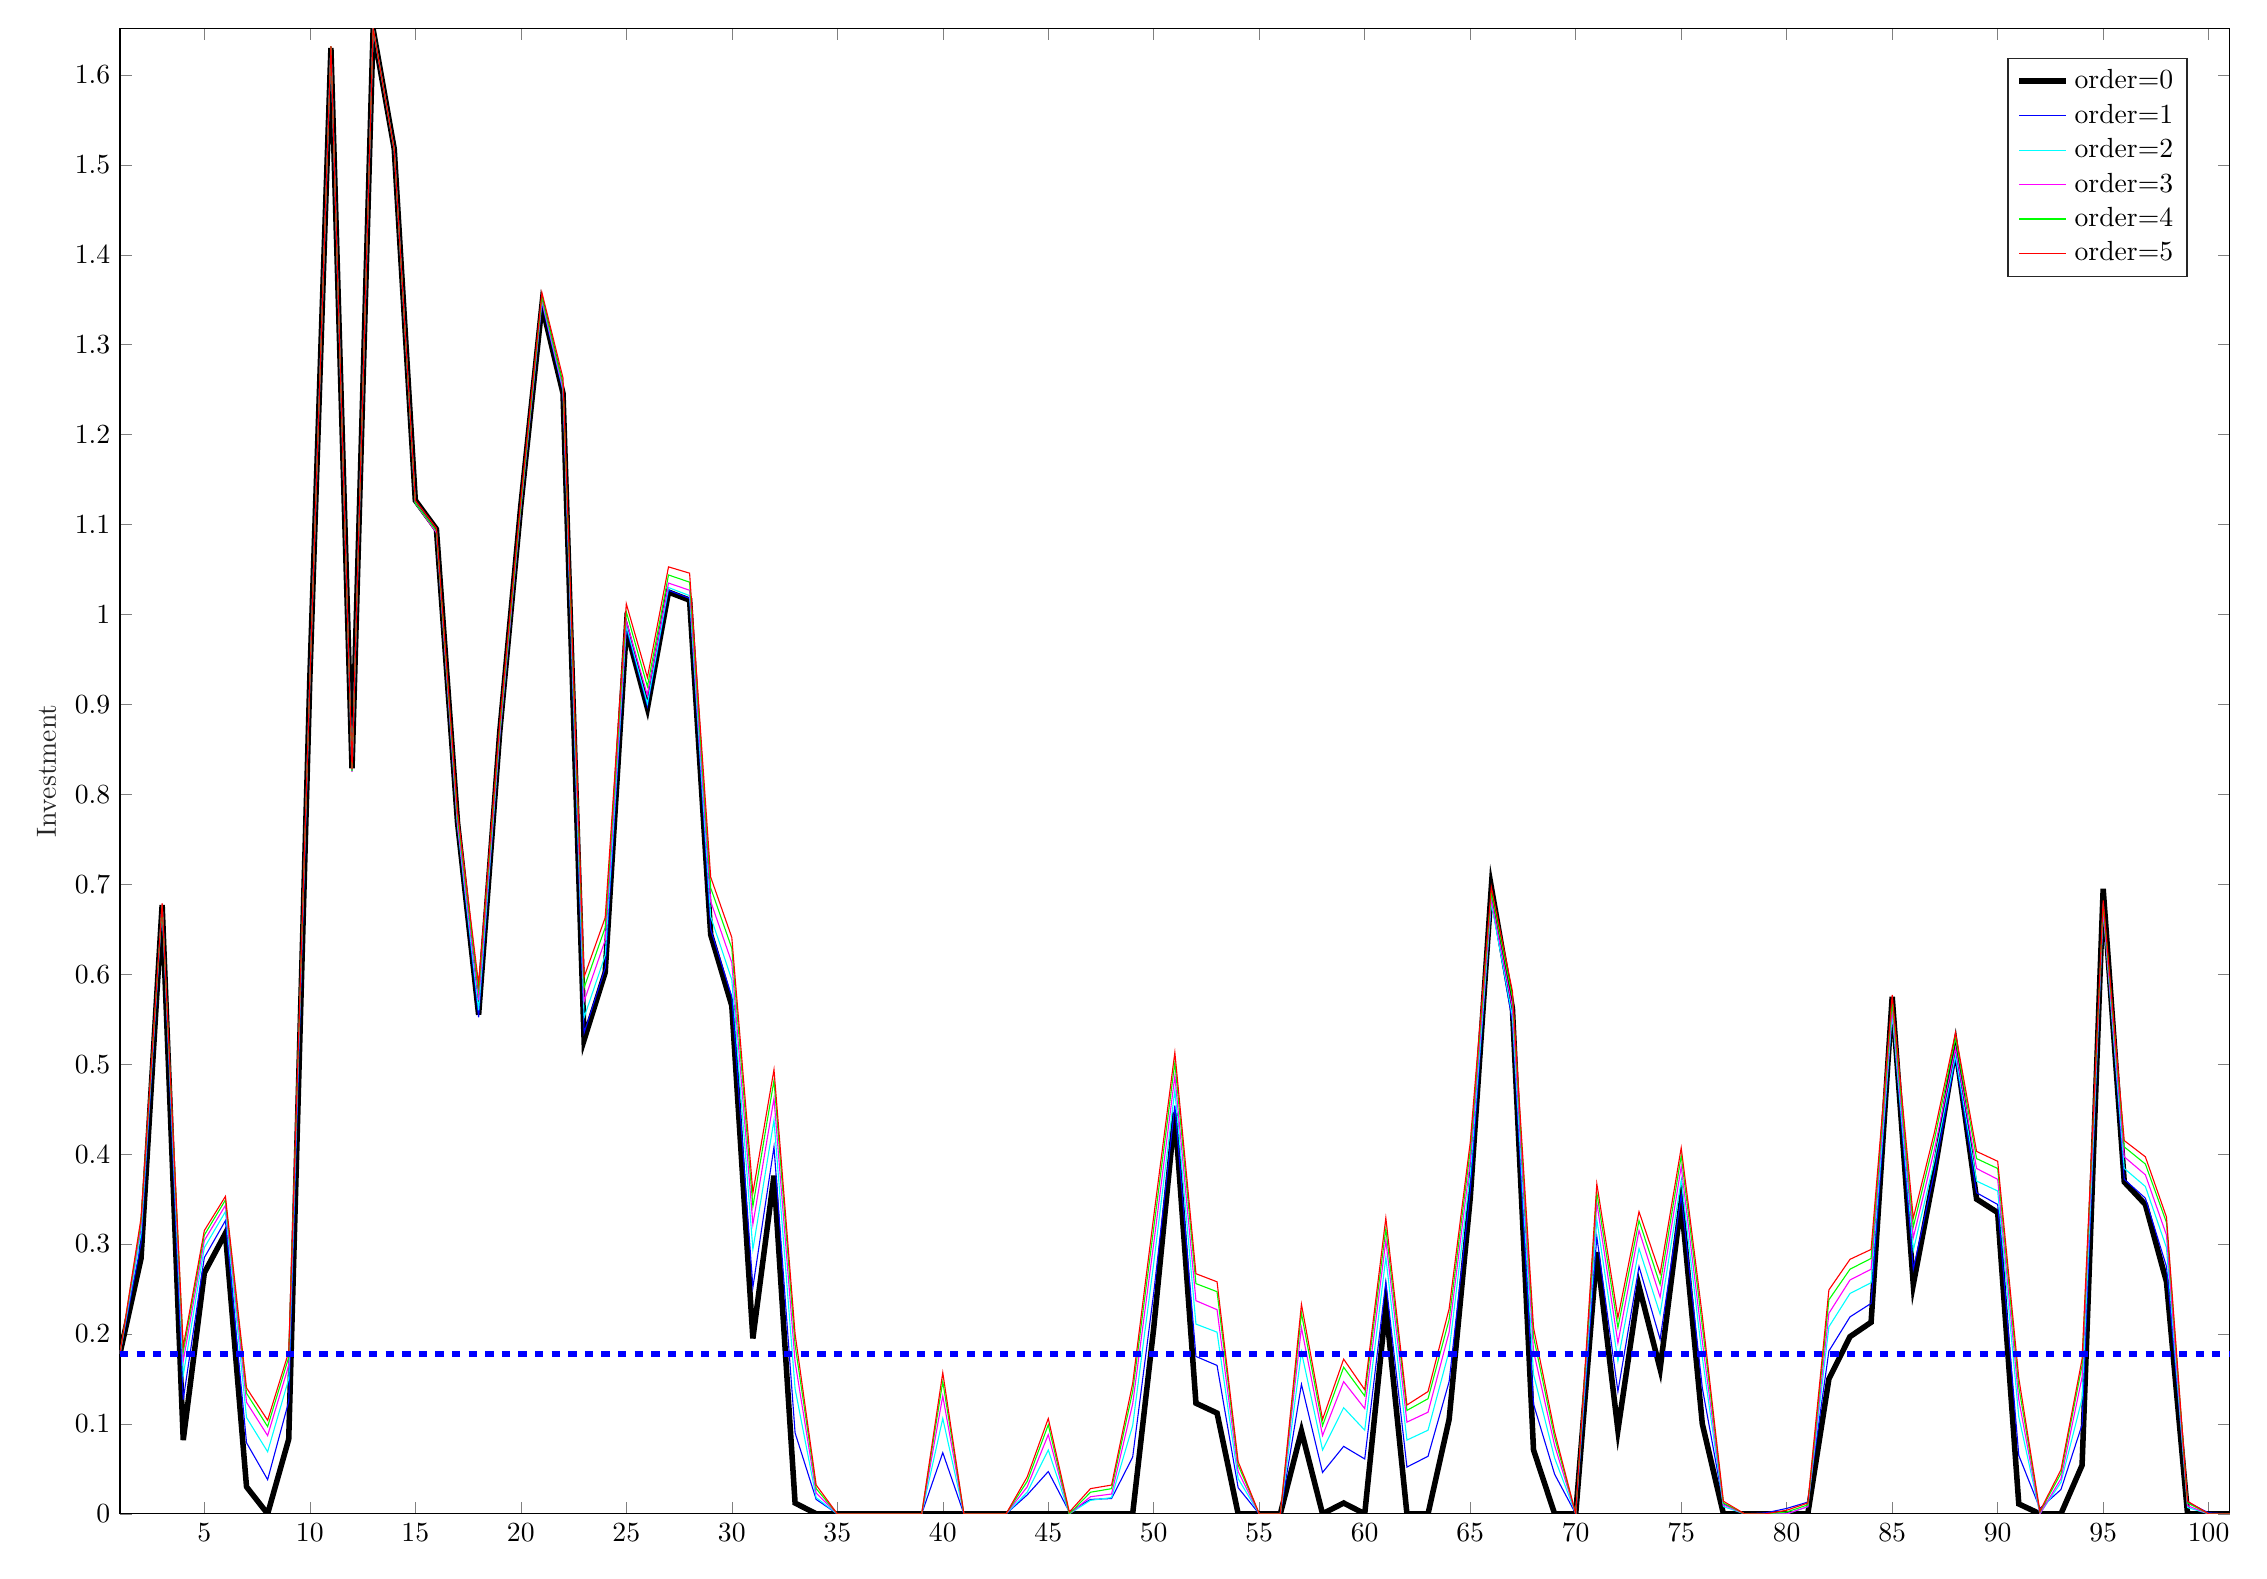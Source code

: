 % This file was created by matlab2tikz.
%
%The latest updates can be retrieved from
%  http://www.mathworks.com/matlabcentral/fileexchange/22022-matlab2tikz-matlab2tikz
%where you can also make suggestions and rate matlab2tikz.
%
\definecolor{mycolor1}{rgb}{0.0,1.0,1.0}%
\definecolor{mycolor2}{rgb}{1.0,0.0,1.0}%
%
\begin{tikzpicture}

\begin{axis}[%
width=10.549in,
height=7.428in,
at={(1.769in,1.003in)},
scale only axis,
xmin=1,
xmax=101,
ymin=0,
ymax=1.652,
ylabel style={font=\color{white!15!black}},
ylabel={Investment},
axis background/.style={fill=white},
legend style={legend cell align=left, align=left, draw=white!15!black}
]
\addplot [color=black, line width=2.0pt]
  table[row sep=crcr]{%
1	0.178\\
2	0.284\\
3	0.677\\
4	0.082\\
5	0.268\\
6	0.312\\
7	0.03\\
8	0\\
9	0.083\\
10	0.929\\
11	1.63\\
12	0.829\\
13	1.651\\
14	1.518\\
15	1.127\\
16	1.095\\
17	0.769\\
18	0.555\\
19	0.869\\
20	1.121\\
21	1.344\\
22	1.246\\
23	0.527\\
24	0.602\\
25	0.984\\
26	0.896\\
27	1.025\\
28	1.016\\
29	0.644\\
30	0.565\\
31	0.195\\
32	0.376\\
33	0.012\\
34	0\\
35	0\\
36	0\\
37	0\\
38	0\\
39	0\\
40	0\\
41	0\\
42	0\\
43	0\\
44	0\\
45	0\\
46	0\\
47	0\\
48	0\\
49	0\\
50	0.207\\
51	0.446\\
52	0.123\\
53	0.112\\
54	0\\
55	0\\
56	0\\
57	0.092\\
58	0\\
59	0.012\\
60	0\\
61	0.231\\
62	0\\
63	0\\
64	0.105\\
65	0.351\\
66	0.697\\
67	0.562\\
68	0.071\\
69	0\\
70	0\\
71	0.291\\
72	0.093\\
73	0.253\\
74	0.161\\
75	0.347\\
76	0.1\\
77	0\\
78	0\\
79	0\\
80	0\\
81	0\\
82	0.15\\
83	0.197\\
84	0.213\\
85	0.575\\
86	0.255\\
87	0.379\\
88	0.52\\
89	0.35\\
90	0.335\\
91	0.011\\
92	0\\
93	0\\
94	0.054\\
95	0.695\\
96	0.369\\
97	0.344\\
98	0.258\\
99	0\\
100	0\\
101	0\\
};
\addlegendentry{order=0}

\addplot [color=blue]
  table[row sep=crcr]{%
1	0.178\\
2	0.301\\
3	0.677\\
4	0.127\\
5	0.285\\
6	0.326\\
7	0.079\\
8	0.038\\
9	0.125\\
10	0.928\\
11	1.631\\
12	0.827\\
13	1.651\\
14	1.517\\
15	1.125\\
16	1.093\\
17	0.766\\
18	0.552\\
19	0.867\\
20	1.12\\
21	1.346\\
22	1.248\\
23	0.535\\
24	0.607\\
25	0.985\\
26	0.898\\
27	1.027\\
28	1.018\\
29	0.65\\
30	0.575\\
31	0.252\\
32	0.408\\
33	0.09\\
34	0.016\\
35	0\\
36	0\\
37	0\\
38	0\\
39	0\\
40	0.068\\
41	0\\
42	0\\
43	0\\
44	0.021\\
45	0.047\\
46	0.002\\
47	0.016\\
48	0.017\\
49	0.063\\
50	0.246\\
51	0.454\\
52	0.175\\
53	0.165\\
54	0.029\\
55	0\\
56	0\\
57	0.144\\
58	0.046\\
59	0.075\\
60	0.061\\
61	0.258\\
62	0.052\\
63	0.064\\
64	0.147\\
65	0.359\\
66	0.684\\
67	0.547\\
68	0.122\\
69	0.044\\
70	0\\
71	0.308\\
72	0.136\\
73	0.275\\
74	0.194\\
75	0.354\\
76	0.14\\
77	0.011\\
78	0\\
79	0.001\\
80	0.006\\
81	0.013\\
82	0.181\\
83	0.219\\
84	0.234\\
85	0.559\\
86	0.272\\
87	0.38\\
88	0.507\\
89	0.357\\
90	0.344\\
91	0.065\\
92	0.006\\
93	0.027\\
94	0.099\\
95	0.68\\
96	0.372\\
97	0.351\\
98	0.275\\
99	0.013\\
100	0.001\\
101	0\\
};
\addlegendentry{order=1}

\addplot [color=mycolor1]
  table[row sep=crcr]{%
1	0.178\\
2	0.312\\
3	0.677\\
4	0.154\\
5	0.296\\
6	0.336\\
7	0.107\\
8	0.069\\
9	0.15\\
10	0.927\\
11	1.631\\
12	0.826\\
13	1.652\\
14	1.517\\
15	1.124\\
16	1.092\\
17	0.765\\
18	0.56\\
19	0.865\\
20	1.119\\
21	1.349\\
22	1.25\\
23	0.552\\
24	0.621\\
25	0.988\\
26	0.901\\
27	1.03\\
28	1.021\\
29	0.664\\
30	0.594\\
31	0.294\\
32	0.438\\
33	0.139\\
34	0.018\\
35	0\\
36	0\\
37	0\\
38	0\\
39	0\\
40	0.106\\
41	0\\
42	0\\
43	0\\
44	0.024\\
45	0.071\\
46	0\\
47	0.015\\
48	0.018\\
49	0.098\\
50	0.279\\
51	0.471\\
52	0.211\\
53	0.202\\
54	0.039\\
55	0\\
56	0\\
57	0.18\\
58	0.071\\
59	0.118\\
60	0.093\\
61	0.285\\
62	0.082\\
63	0.093\\
64	0.181\\
65	0.377\\
66	0.679\\
67	0.553\\
68	0.155\\
69	0.062\\
70	0\\
71	0.327\\
72	0.17\\
73	0.295\\
74	0.222\\
75	0.371\\
76	0.174\\
77	0.008\\
78	0\\
79	0\\
80	0\\
81	0.008\\
82	0.208\\
83	0.245\\
84	0.257\\
85	0.555\\
86	0.293\\
87	0.393\\
88	0.51\\
89	0.37\\
90	0.359\\
91	0.108\\
92	0\\
93	0.035\\
94	0.128\\
95	0.671\\
96	0.384\\
97	0.364\\
98	0.296\\
99	0.007\\
100	0\\
101	0\\
};
\addlegendentry{order=2}

\addplot [color=mycolor2]
  table[row sep=crcr]{%
1	0.178\\
2	0.32\\
3	0.677\\
4	0.17\\
5	0.304\\
6	0.343\\
7	0.124\\
8	0.087\\
9	0.165\\
10	0.926\\
11	1.632\\
12	0.825\\
13	1.652\\
14	1.517\\
15	1.124\\
16	1.091\\
17	0.768\\
18	0.571\\
19	0.867\\
20	1.119\\
21	1.35\\
22	1.252\\
23	0.57\\
24	0.638\\
25	0.993\\
26	0.91\\
27	1.035\\
28	1.027\\
29	0.681\\
30	0.613\\
31	0.322\\
32	0.462\\
33	0.169\\
34	0.023\\
35	0\\
36	0\\
37	0\\
38	0\\
39	0\\
40	0.131\\
41	0\\
42	0\\
43	0\\
44	0.03\\
45	0.088\\
46	0\\
47	0.019\\
48	0.022\\
49	0.122\\
50	0.301\\
51	0.487\\
52	0.237\\
53	0.227\\
54	0.047\\
55	0\\
56	0\\
57	0.207\\
58	0.087\\
59	0.147\\
60	0.117\\
61	0.304\\
62	0.102\\
63	0.113\\
64	0.202\\
65	0.392\\
66	0.683\\
67	0.563\\
68	0.181\\
69	0.076\\
70	0\\
71	0.346\\
72	0.19\\
73	0.315\\
74	0.241\\
75	0.386\\
76	0.192\\
77	0.01\\
78	0\\
79	0\\
80	0\\
81	0.008\\
82	0.223\\
83	0.26\\
84	0.272\\
85	0.561\\
86	0.307\\
87	0.405\\
88	0.518\\
89	0.384\\
90	0.372\\
91	0.127\\
92	0\\
93	0.039\\
94	0.152\\
95	0.672\\
96	0.397\\
97	0.377\\
98	0.31\\
99	0.009\\
100	0\\
101	0\\
};
\addlegendentry{order=3}

\addplot [color=green]
  table[row sep=crcr]{%
1	0.178\\
2	0.325\\
3	0.677\\
4	0.18\\
5	0.31\\
6	0.349\\
7	0.134\\
8	0.097\\
9	0.174\\
10	0.926\\
11	1.632\\
12	0.826\\
13	1.652\\
14	1.517\\
15	1.124\\
16	1.093\\
17	0.775\\
18	0.581\\
19	0.873\\
20	1.122\\
21	1.353\\
22	1.256\\
23	0.585\\
24	0.652\\
25	1.003\\
26	0.92\\
27	1.044\\
28	1.036\\
29	0.696\\
30	0.629\\
31	0.342\\
32	0.482\\
33	0.188\\
34	0.028\\
35	0\\
36	0\\
37	0\\
38	0\\
39	0\\
40	0.147\\
41	0\\
42	0\\
43	0\\
44	0.036\\
45	0.099\\
46	0\\
47	0.024\\
48	0.028\\
49	0.136\\
50	0.318\\
51	0.502\\
52	0.256\\
53	0.247\\
54	0.054\\
55	0\\
56	0\\
57	0.223\\
58	0.098\\
59	0.163\\
60	0.131\\
61	0.317\\
62	0.115\\
63	0.128\\
64	0.216\\
65	0.404\\
66	0.69\\
67	0.574\\
68	0.197\\
69	0.085\\
70	0\\
71	0.357\\
72	0.207\\
73	0.326\\
74	0.255\\
75	0.398\\
76	0.209\\
77	0.012\\
78	0\\
79	0\\
80	0.002\\
81	0.01\\
82	0.238\\
83	0.272\\
84	0.284\\
85	0.569\\
86	0.319\\
87	0.416\\
88	0.529\\
89	0.395\\
90	0.384\\
91	0.141\\
92	0.002\\
93	0.045\\
94	0.165\\
95	0.678\\
96	0.408\\
97	0.389\\
98	0.324\\
99	0.012\\
100	0\\
101	0\\
};
\addlegendentry{order=4}

\addplot [color=red]
  table[row sep=crcr]{%
1	0.178\\
2	0.329\\
3	0.679\\
4	0.186\\
5	0.315\\
6	0.353\\
7	0.14\\
8	0.104\\
9	0.18\\
10	0.926\\
11	1.632\\
12	0.828\\
13	1.652\\
14	1.517\\
15	1.127\\
16	1.096\\
17	0.781\\
18	0.589\\
19	0.879\\
20	1.128\\
21	1.358\\
22	1.263\\
23	0.597\\
24	0.663\\
25	1.012\\
26	0.93\\
27	1.053\\
28	1.046\\
29	0.708\\
30	0.641\\
31	0.357\\
32	0.494\\
33	0.2\\
34	0.032\\
35	0\\
36	0\\
37	0\\
38	0\\
39	0\\
40	0.157\\
41	0\\
42	0\\
43	0\\
44	0.041\\
45	0.106\\
46	0.002\\
47	0.028\\
48	0.032\\
49	0.145\\
50	0.331\\
51	0.513\\
52	0.267\\
53	0.258\\
54	0.058\\
55	0\\
56	0\\
57	0.233\\
58	0.105\\
59	0.172\\
60	0.138\\
61	0.329\\
62	0.121\\
63	0.136\\
64	0.228\\
65	0.413\\
66	0.697\\
67	0.581\\
68	0.207\\
69	0.091\\
70	0\\
71	0.367\\
72	0.218\\
73	0.336\\
74	0.267\\
75	0.407\\
76	0.22\\
77	0.014\\
78	0\\
79	0\\
80	0.004\\
81	0.012\\
82	0.249\\
83	0.283\\
84	0.294\\
85	0.577\\
86	0.329\\
87	0.424\\
88	0.535\\
89	0.403\\
90	0.392\\
91	0.151\\
92	0.003\\
93	0.049\\
94	0.172\\
95	0.682\\
96	0.415\\
97	0.397\\
98	0.33\\
99	0.014\\
100	0\\
101	0\\
};
\addlegendentry{order=5}

\addplot [color=blue, dashed, line width=2.0pt, forget plot]
  table[row sep=crcr]{%
1	0.178\\
101	0.178\\
};
\end{axis}
\end{tikzpicture}%